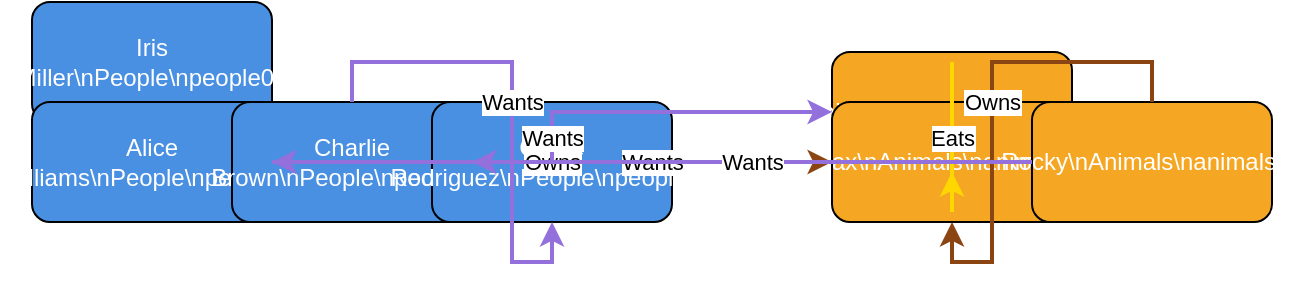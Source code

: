 <?xml version="1.0" encoding="UTF-8"?>
<mxfile version="21.1.2">
  <diagram name="Generated Data" id="generated-data">
    <mxGraphModel dx="1434" dy="823" grid="1" gridSize="10" guides="1" tooltips="1" connect="1" arrows="1" fold="1" page="1" pageScale="1" pageWidth="2400" pageHeight="1600" math="0" shadow="0">
      <root>
        <mxCell id="0" />
        <mxCell id="1" parent="0" />
        <mxCell id="2" value="Iris Miller\nPeople\npeople01" style="rounded=1;whiteSpace=wrap;html=1;fillColor=#4A90E2;strokeColor=#000000;fontColor=#FFFFFF;" vertex="1" parent="1">
          <mxGeometry x="0" y="50" width="120" height="60" as="geometry" />
        </mxCell>
        <mxCell id="3" value="Daisy\nAnimals\nanimals01" style="rounded=1;whiteSpace=wrap;html=1;fillColor=#F5A623;strokeColor=#000000;fontColor=#FFFFFF;" vertex="1" parent="1">
          <mxGeometry x="400" y="75" width="120" height="60" as="geometry" />
        </mxCell>
        <mxCell id="4" value="Max\nAnimals\nanimals02" style="rounded=1;whiteSpace=wrap;html=1;fillColor=#F5A623;strokeColor=#000000;fontColor=#FFFFFF;" vertex="1" parent="1">
          <mxGeometry x="400" y="100" width="120" height="60" as="geometry" />
        </mxCell>
        <mxCell id="5" value="Alice Williams\nPeople\npeople02" style="rounded=1;whiteSpace=wrap;html=1;fillColor=#4A90E2;strokeColor=#000000;fontColor=#FFFFFF;" vertex="1" parent="1">
          <mxGeometry x="0" y="100" width="120" height="60" as="geometry" />
        </mxCell>
        <mxCell id="6" value="Charlie Brown\nPeople\npeople03" style="rounded=1;whiteSpace=wrap;html=1;fillColor=#4A90E2;strokeColor=#000000;fontColor=#FFFFFF;" vertex="1" parent="1">
          <mxGeometry x="100" y="100" width="120" height="60" as="geometry" />
        </mxCell>
        <mxCell id="7" value="Grace Rodriguez\nPeople\npeople04" style="rounded=1;whiteSpace=wrap;html=1;fillColor=#4A90E2;strokeColor=#000000;fontColor=#FFFFFF;" vertex="1" parent="1">
          <mxGeometry x="200" y="100" width="120" height="60" as="geometry" />
        </mxCell>
        <mxCell id="8" value="Rocky\nAnimals\nanimals03" style="rounded=1;whiteSpace=wrap;html=1;fillColor=#F5A623;strokeColor=#000000;fontColor=#FFFFFF;" vertex="1" parent="1">
          <mxGeometry x="500" y="100" width="120" height="60" as="geometry" />
        </mxCell>
        <mxCell id="9" value="Wants" style="edgeStyle=orthogonalEdgeStyle;rounded=0;orthogonalLoop=1;jettySize=auto;html=1;strokeColor=#9370DB;strokeWidth=2;" edge="1" parent="1" source="6" target="7">
          <mxGeometry relative="1" as="geometry" />
        </mxCell>
        <mxCell id="10" value="Wants" style="edgeStyle=orthogonalEdgeStyle;rounded=0;orthogonalLoop=1;jettySize=auto;html=1;strokeColor=#9370DB;strokeWidth=2;" edge="1" parent="1" source="8" target="5">
          <mxGeometry relative="1" as="geometry" />
        </mxCell>
        <mxCell id="11" value="Eats" style="edgeStyle=orthogonalEdgeStyle;rounded=0;orthogonalLoop=1;jettySize=auto;html=1;strokeColor=#FFD700;strokeWidth=2;" edge="1" parent="1" source="4" target="3">
          <mxGeometry relative="1" as="geometry" />
        </mxCell>
        <mxCell id="12" value="Owns" style="edgeStyle=orthogonalEdgeStyle;rounded=0;orthogonalLoop=1;jettySize=auto;html=1;strokeColor=#8B4513;strokeWidth=2;" edge="1" parent="1" source="5" target="4">
          <mxGeometry relative="1" as="geometry" />
        </mxCell>
        <mxCell id="13" value="Owns" style="edgeStyle=orthogonalEdgeStyle;rounded=0;orthogonalLoop=1;jettySize=auto;html=1;strokeColor=#8B4513;strokeWidth=2;" edge="1" parent="1" source="8" target="4">
          <mxGeometry relative="1" as="geometry" />
        </mxCell>
        <mxCell id="14" value="Wants" style="edgeStyle=orthogonalEdgeStyle;rounded=0;orthogonalLoop=1;jettySize=auto;html=1;strokeColor=#9370DB;strokeWidth=2;" edge="1" parent="1" source="8" target="6">
          <mxGeometry relative="1" as="geometry" />
        </mxCell>
        <mxCell id="15" value="Wants" style="edgeStyle=orthogonalEdgeStyle;rounded=0;orthogonalLoop=1;jettySize=auto;html=1;strokeColor=#9370DB;strokeWidth=2;" edge="1" parent="1" source="5" target="3">
          <mxGeometry relative="1" as="geometry" />
        </mxCell>
      </root>
    </mxGraphModel>
  </diagram>
</mxfile>